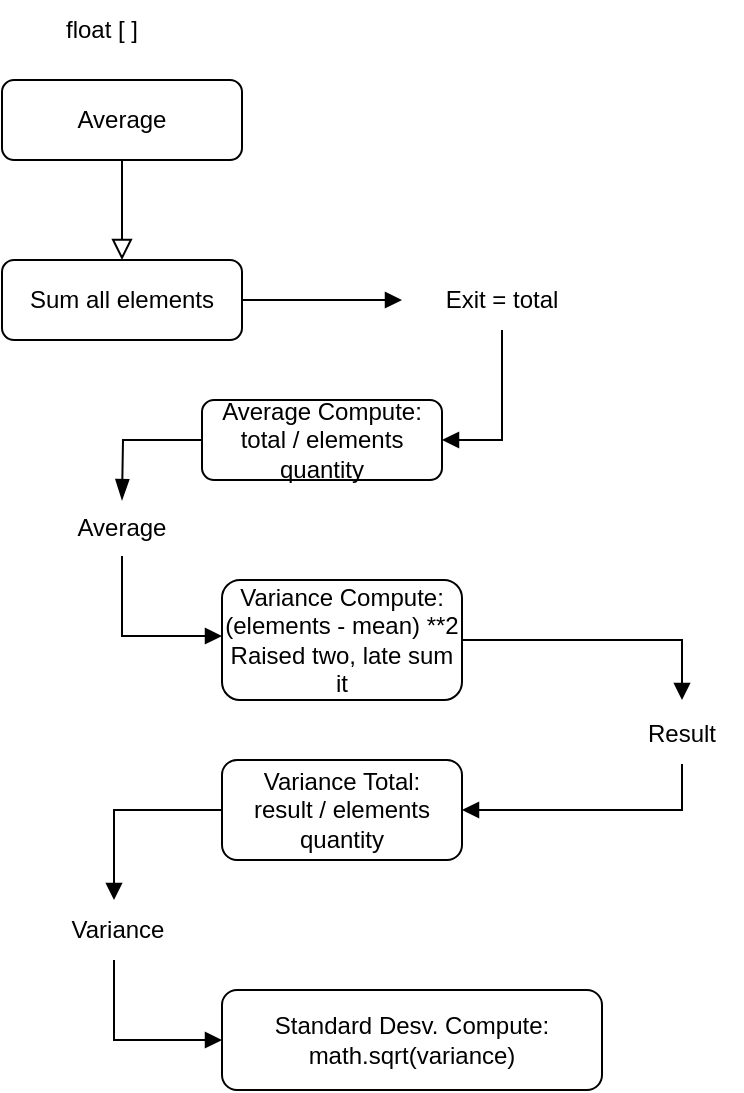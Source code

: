 <mxfile version="26.0.16">
  <diagram id="C5RBs43oDa-KdzZeNtuy" name="Page-1">
    <mxGraphModel dx="880" dy="468" grid="1" gridSize="10" guides="1" tooltips="1" connect="1" arrows="1" fold="1" page="1" pageScale="1" pageWidth="827" pageHeight="1169" math="0" shadow="0">
      <root>
        <mxCell id="WIyWlLk6GJQsqaUBKTNV-0" />
        <mxCell id="WIyWlLk6GJQsqaUBKTNV-1" parent="WIyWlLk6GJQsqaUBKTNV-0" />
        <mxCell id="WIyWlLk6GJQsqaUBKTNV-2" value="" style="rounded=0;html=1;jettySize=auto;orthogonalLoop=1;fontSize=11;endArrow=block;endFill=0;endSize=8;strokeWidth=1;shadow=0;labelBackgroundColor=none;edgeStyle=orthogonalEdgeStyle;" parent="WIyWlLk6GJQsqaUBKTNV-1" source="WIyWlLk6GJQsqaUBKTNV-3" edge="1">
          <mxGeometry relative="1" as="geometry">
            <mxPoint x="220" y="170" as="targetPoint" />
          </mxGeometry>
        </mxCell>
        <mxCell id="WIyWlLk6GJQsqaUBKTNV-3" value="Average" style="rounded=1;whiteSpace=wrap;html=1;fontSize=12;glass=0;strokeWidth=1;shadow=0;" parent="WIyWlLk6GJQsqaUBKTNV-1" vertex="1">
          <mxGeometry x="160" y="80" width="120" height="40" as="geometry" />
        </mxCell>
        <mxCell id="WIyWlLk6GJQsqaUBKTNV-4" value="" style="rounded=0;html=1;jettySize=auto;orthogonalLoop=1;fontSize=11;endArrow=blockThin;endFill=1;endSize=8;strokeWidth=1;shadow=0;labelBackgroundColor=none;edgeStyle=orthogonalEdgeStyle;exitX=0;exitY=0.5;exitDx=0;exitDy=0;" parent="WIyWlLk6GJQsqaUBKTNV-1" source="WIyWlLk6GJQsqaUBKTNV-7" edge="1">
          <mxGeometry y="20" relative="1" as="geometry">
            <mxPoint as="offset" />
            <mxPoint x="220" y="250" as="sourcePoint" />
            <mxPoint x="220" y="290" as="targetPoint" />
          </mxGeometry>
        </mxCell>
        <mxCell id="WIyWlLk6GJQsqaUBKTNV-5" value="" style="edgeStyle=orthogonalEdgeStyle;rounded=0;html=1;jettySize=auto;orthogonalLoop=1;fontSize=11;endArrow=block;endFill=1;strokeWidth=1;shadow=0;labelBackgroundColor=none;exitX=1;exitY=0.5;exitDx=0;exitDy=0;fillColor=#cce5ff;strokeColor=#000000;" parent="WIyWlLk6GJQsqaUBKTNV-1" source="y0PSWAYxan3IOYifeoPl-1" edge="1">
          <mxGeometry y="10" relative="1" as="geometry">
            <mxPoint as="offset" />
            <mxPoint x="270" y="210" as="sourcePoint" />
            <mxPoint x="360" y="190" as="targetPoint" />
          </mxGeometry>
        </mxCell>
        <mxCell id="WIyWlLk6GJQsqaUBKTNV-7" value="Average Compute:&lt;br&gt;total / elements quantity" style="rounded=1;whiteSpace=wrap;html=1;fontSize=12;glass=0;strokeWidth=1;shadow=0;" parent="WIyWlLk6GJQsqaUBKTNV-1" vertex="1">
          <mxGeometry x="260" y="240" width="120" height="40" as="geometry" />
        </mxCell>
        <mxCell id="WIyWlLk6GJQsqaUBKTNV-11" value="Variance Total:&lt;br&gt;result / elements quantity" style="rounded=1;whiteSpace=wrap;html=1;fontSize=12;glass=0;strokeWidth=1;shadow=0;" parent="WIyWlLk6GJQsqaUBKTNV-1" vertex="1">
          <mxGeometry x="270" y="420" width="120" height="50" as="geometry" />
        </mxCell>
        <mxCell id="WIyWlLk6GJQsqaUBKTNV-12" value="Variance Compute:&lt;br&gt;(elements - mean) **2&lt;div&gt;Raised two, late sum it&lt;/div&gt;" style="rounded=1;whiteSpace=wrap;html=1;fontSize=12;glass=0;strokeWidth=1;shadow=0;" parent="WIyWlLk6GJQsqaUBKTNV-1" vertex="1">
          <mxGeometry x="270" y="330" width="120" height="60" as="geometry" />
        </mxCell>
        <mxCell id="y0PSWAYxan3IOYifeoPl-0" value="float [ ]" style="text;html=1;align=center;verticalAlign=middle;whiteSpace=wrap;rounded=0;" vertex="1" parent="WIyWlLk6GJQsqaUBKTNV-1">
          <mxGeometry x="180" y="40" width="60" height="30" as="geometry" />
        </mxCell>
        <mxCell id="y0PSWAYxan3IOYifeoPl-1" value="Sum all elements" style="rounded=1;whiteSpace=wrap;html=1;fontSize=12;glass=0;strokeWidth=1;shadow=0;" vertex="1" parent="WIyWlLk6GJQsqaUBKTNV-1">
          <mxGeometry x="160" y="170" width="120" height="40" as="geometry" />
        </mxCell>
        <mxCell id="y0PSWAYxan3IOYifeoPl-2" value="Exit = total" style="text;html=1;align=center;verticalAlign=middle;whiteSpace=wrap;rounded=0;" vertex="1" parent="WIyWlLk6GJQsqaUBKTNV-1">
          <mxGeometry x="380" y="175" width="60" height="30" as="geometry" />
        </mxCell>
        <mxCell id="y0PSWAYxan3IOYifeoPl-3" value="" style="edgeStyle=orthogonalEdgeStyle;rounded=0;html=1;jettySize=auto;orthogonalLoop=1;fontSize=11;endArrow=block;endFill=1;strokeWidth=1;shadow=0;labelBackgroundColor=none;exitX=0.5;exitY=1;exitDx=0;exitDy=0;fillColor=#cce5ff;strokeColor=#000000;entryX=1;entryY=0.5;entryDx=0;entryDy=0;" edge="1" parent="WIyWlLk6GJQsqaUBKTNV-1" source="y0PSWAYxan3IOYifeoPl-2" target="WIyWlLk6GJQsqaUBKTNV-7">
          <mxGeometry y="10" relative="1" as="geometry">
            <mxPoint as="offset" />
            <mxPoint x="370" y="220" as="sourcePoint" />
            <mxPoint x="400" y="260" as="targetPoint" />
            <Array as="points">
              <mxPoint x="410" y="260" />
            </Array>
          </mxGeometry>
        </mxCell>
        <mxCell id="y0PSWAYxan3IOYifeoPl-4" value="Average" style="text;html=1;align=center;verticalAlign=middle;whiteSpace=wrap;rounded=0;" vertex="1" parent="WIyWlLk6GJQsqaUBKTNV-1">
          <mxGeometry x="190" y="289" width="60" height="30" as="geometry" />
        </mxCell>
        <mxCell id="y0PSWAYxan3IOYifeoPl-5" value="" style="edgeStyle=orthogonalEdgeStyle;rounded=0;html=1;jettySize=auto;orthogonalLoop=1;fontSize=11;endArrow=block;endFill=1;strokeWidth=1;shadow=0;labelBackgroundColor=none;exitX=0.5;exitY=1;exitDx=0;exitDy=0;fillColor=#cce5ff;strokeColor=#000000;" edge="1" parent="WIyWlLk6GJQsqaUBKTNV-1">
          <mxGeometry y="10" relative="1" as="geometry">
            <mxPoint as="offset" />
            <mxPoint x="220" y="318" as="sourcePoint" />
            <mxPoint x="270" y="358" as="targetPoint" />
            <Array as="points">
              <mxPoint x="220" y="358" />
            </Array>
          </mxGeometry>
        </mxCell>
        <mxCell id="y0PSWAYxan3IOYifeoPl-6" value="" style="edgeStyle=orthogonalEdgeStyle;rounded=0;html=1;jettySize=auto;orthogonalLoop=1;fontSize=11;endArrow=block;endFill=1;strokeWidth=1;shadow=0;labelBackgroundColor=none;exitX=1;exitY=0.5;exitDx=0;exitDy=0;fillColor=#cce5ff;strokeColor=#000000;" edge="1" parent="WIyWlLk6GJQsqaUBKTNV-1" source="WIyWlLk6GJQsqaUBKTNV-12">
          <mxGeometry y="10" relative="1" as="geometry">
            <mxPoint as="offset" />
            <mxPoint x="430" y="350" as="sourcePoint" />
            <mxPoint x="500" y="390" as="targetPoint" />
            <Array as="points">
              <mxPoint x="500" y="360" />
            </Array>
          </mxGeometry>
        </mxCell>
        <mxCell id="y0PSWAYxan3IOYifeoPl-7" value="Result" style="text;html=1;align=center;verticalAlign=middle;whiteSpace=wrap;rounded=0;" vertex="1" parent="WIyWlLk6GJQsqaUBKTNV-1">
          <mxGeometry x="470" y="392" width="60" height="30" as="geometry" />
        </mxCell>
        <mxCell id="y0PSWAYxan3IOYifeoPl-8" value="" style="edgeStyle=orthogonalEdgeStyle;rounded=0;html=1;jettySize=auto;orthogonalLoop=1;fontSize=11;endArrow=block;endFill=1;strokeWidth=1;shadow=0;labelBackgroundColor=none;fillColor=#cce5ff;strokeColor=#000000;entryX=1;entryY=0.5;entryDx=0;entryDy=0;exitX=0.5;exitY=1;exitDx=0;exitDy=0;" edge="1" parent="WIyWlLk6GJQsqaUBKTNV-1" source="y0PSWAYxan3IOYifeoPl-7" target="WIyWlLk6GJQsqaUBKTNV-11">
          <mxGeometry y="10" relative="1" as="geometry">
            <mxPoint as="offset" />
            <mxPoint x="500" y="430" as="sourcePoint" />
            <mxPoint x="460" y="480" as="targetPoint" />
            <Array as="points">
              <mxPoint x="500" y="445" />
            </Array>
          </mxGeometry>
        </mxCell>
        <mxCell id="y0PSWAYxan3IOYifeoPl-9" value="" style="edgeStyle=orthogonalEdgeStyle;rounded=0;html=1;jettySize=auto;orthogonalLoop=1;fontSize=11;endArrow=block;endFill=1;strokeWidth=1;shadow=0;labelBackgroundColor=none;fillColor=#cce5ff;strokeColor=#000000;exitX=0;exitY=0.5;exitDx=0;exitDy=0;" edge="1" parent="WIyWlLk6GJQsqaUBKTNV-1">
          <mxGeometry y="10" relative="1" as="geometry">
            <mxPoint as="offset" />
            <mxPoint x="270" y="445" as="sourcePoint" />
            <mxPoint x="216" y="490" as="targetPoint" />
            <Array as="points">
              <mxPoint x="216" y="445" />
            </Array>
          </mxGeometry>
        </mxCell>
        <mxCell id="y0PSWAYxan3IOYifeoPl-10" value="Standard Desv. Compute:&lt;br&gt;math.sqrt(variance)" style="rounded=1;whiteSpace=wrap;html=1;fontSize=12;glass=0;strokeWidth=1;shadow=0;" vertex="1" parent="WIyWlLk6GJQsqaUBKTNV-1">
          <mxGeometry x="270" y="535" width="190" height="50" as="geometry" />
        </mxCell>
        <mxCell id="y0PSWAYxan3IOYifeoPl-11" value="Variance" style="text;html=1;align=center;verticalAlign=middle;whiteSpace=wrap;rounded=0;" vertex="1" parent="WIyWlLk6GJQsqaUBKTNV-1">
          <mxGeometry x="188" y="490" width="60" height="30" as="geometry" />
        </mxCell>
        <mxCell id="y0PSWAYxan3IOYifeoPl-16" value="" style="edgeStyle=orthogonalEdgeStyle;rounded=0;html=1;jettySize=auto;orthogonalLoop=1;fontSize=11;endArrow=block;endFill=1;strokeWidth=1;shadow=0;labelBackgroundColor=none;exitX=0.5;exitY=1;exitDx=0;exitDy=0;fillColor=#cce5ff;strokeColor=#000000;entryX=0;entryY=0.5;entryDx=0;entryDy=0;" edge="1" parent="WIyWlLk6GJQsqaUBKTNV-1" target="y0PSWAYxan3IOYifeoPl-10">
          <mxGeometry y="10" relative="1" as="geometry">
            <mxPoint as="offset" />
            <mxPoint x="216" y="520" as="sourcePoint" />
            <mxPoint x="266" y="560" as="targetPoint" />
            <Array as="points">
              <mxPoint x="216" y="560" />
            </Array>
          </mxGeometry>
        </mxCell>
      </root>
    </mxGraphModel>
  </diagram>
</mxfile>

